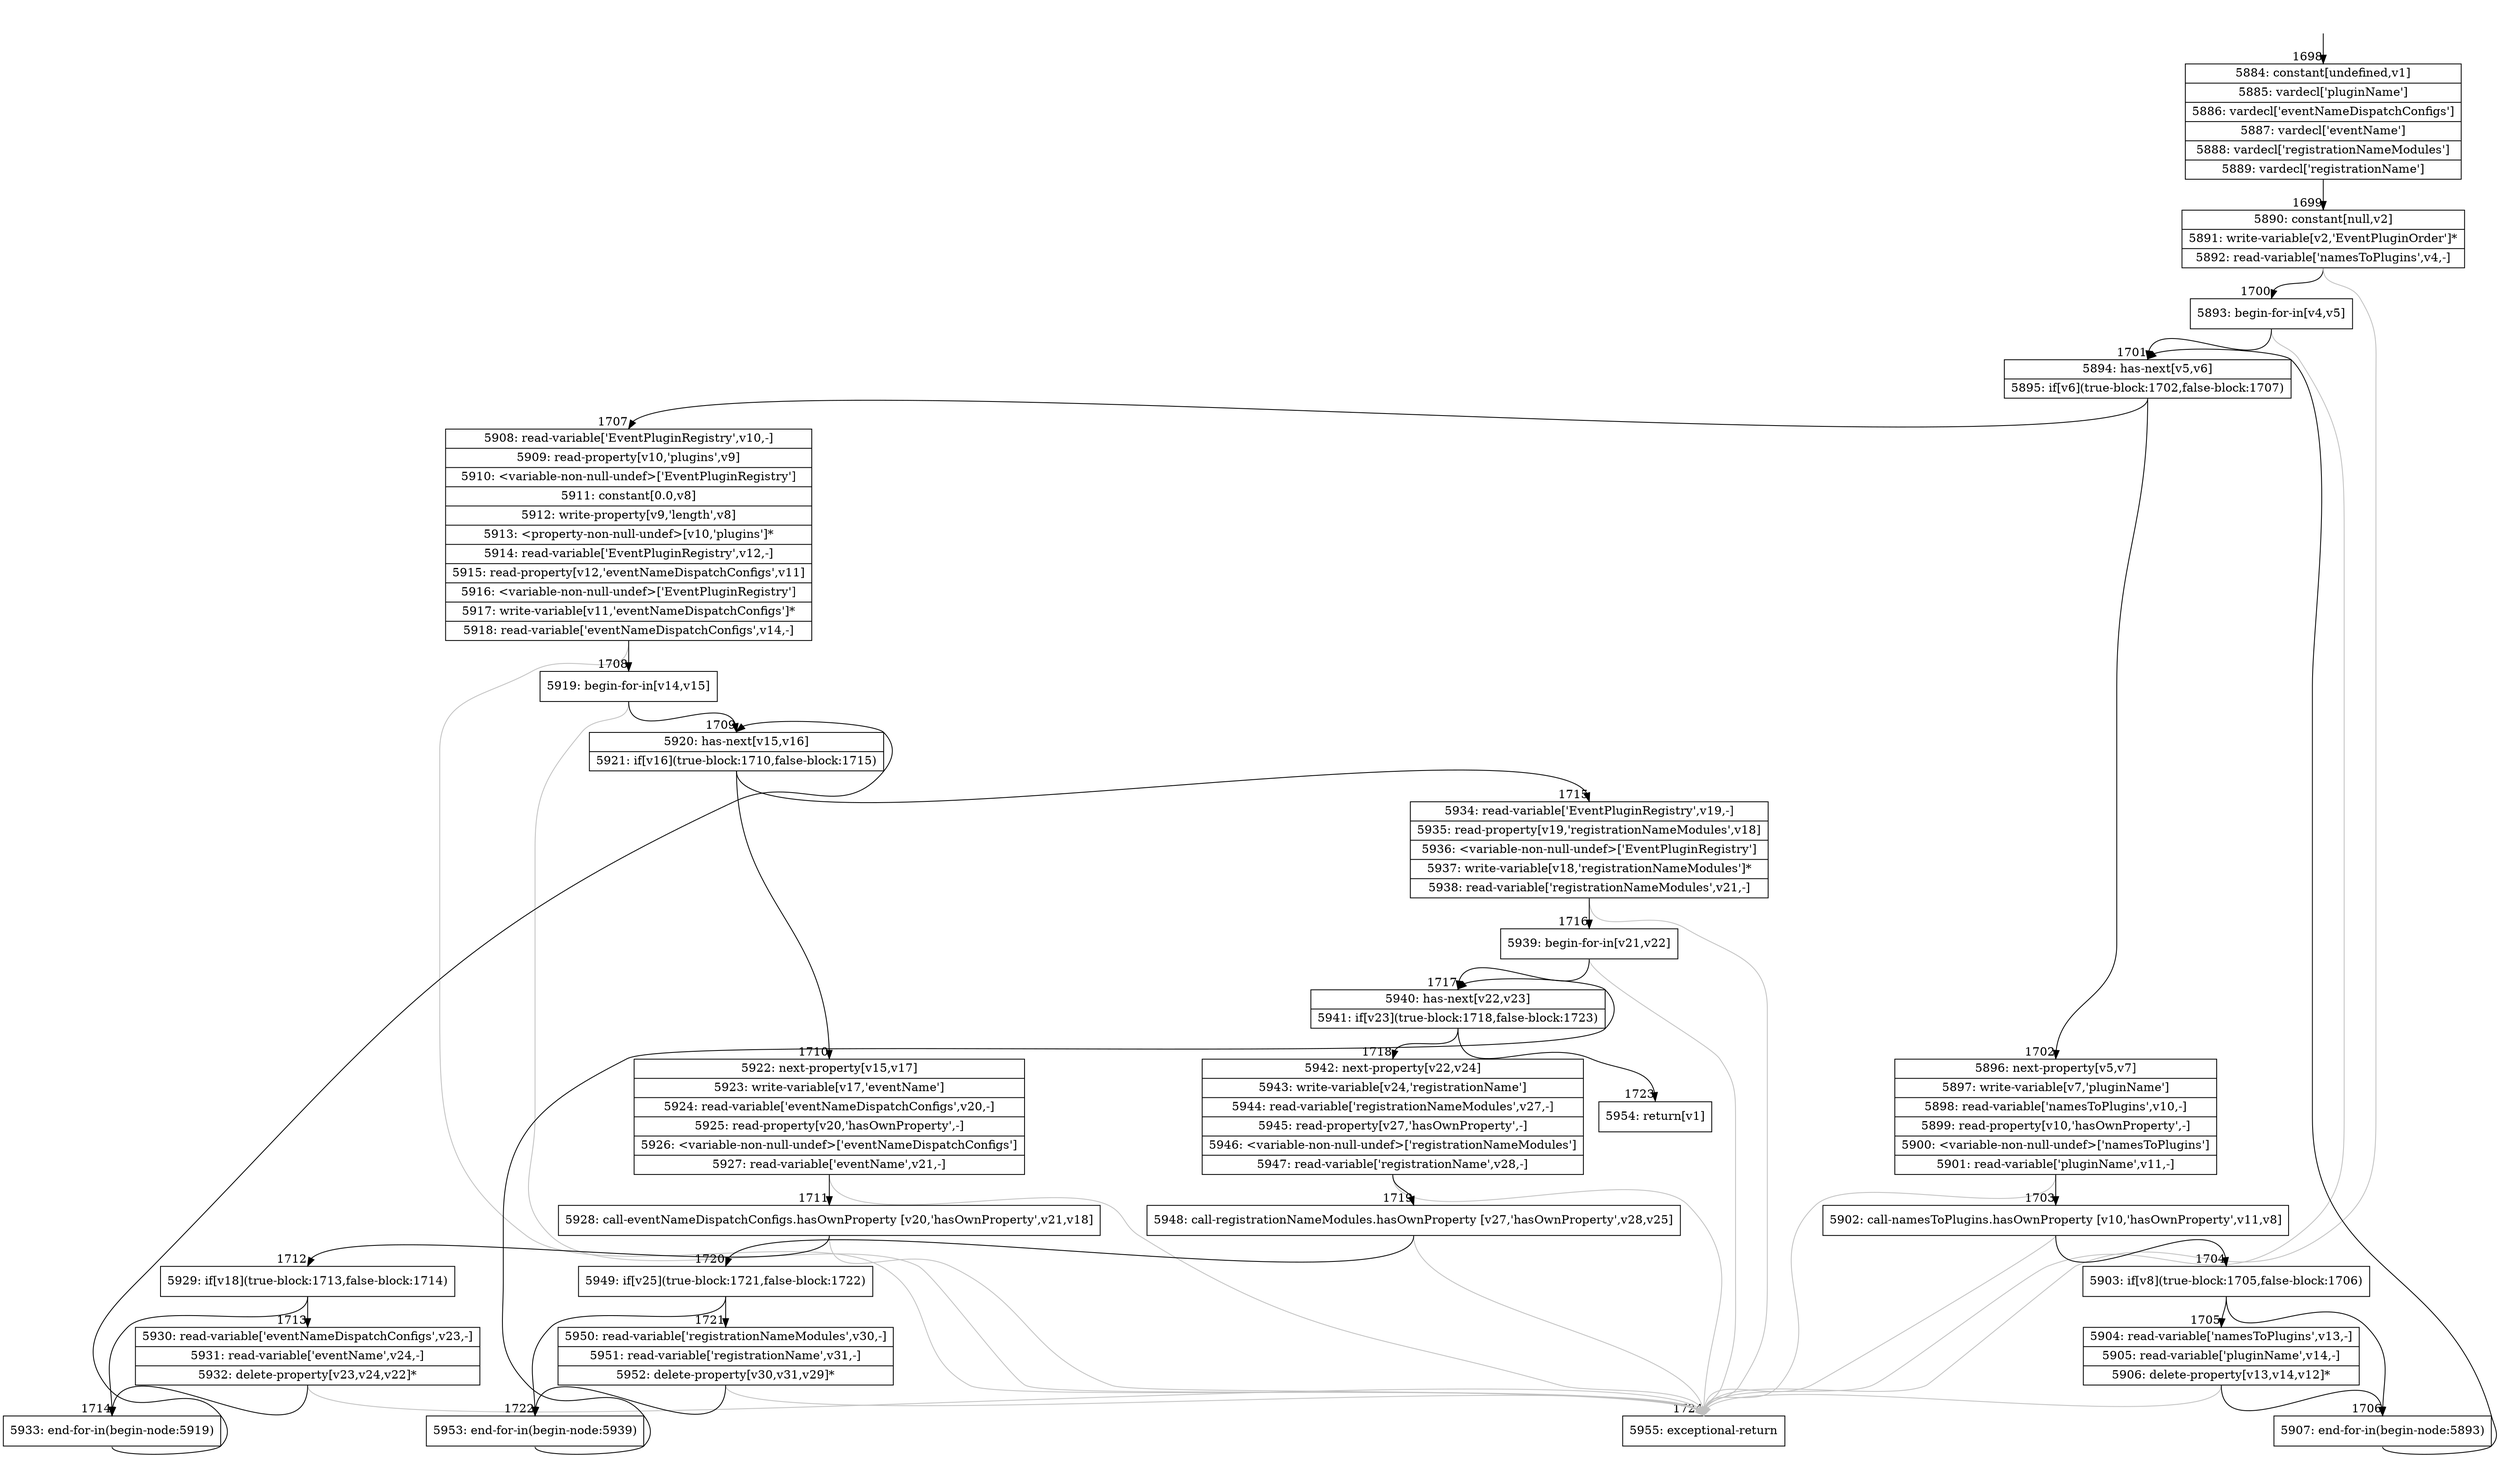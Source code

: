 digraph {
rankdir="TD"
BB_entry113[shape=none,label=""];
BB_entry113 -> BB1698 [tailport=s, headport=n, headlabel="    1698"]
BB1698 [shape=record label="{5884: constant[undefined,v1]|5885: vardecl['pluginName']|5886: vardecl['eventNameDispatchConfigs']|5887: vardecl['eventName']|5888: vardecl['registrationNameModules']|5889: vardecl['registrationName']}" ] 
BB1698 -> BB1699 [tailport=s, headport=n, headlabel="      1699"]
BB1699 [shape=record label="{5890: constant[null,v2]|5891: write-variable[v2,'EventPluginOrder']*|5892: read-variable['namesToPlugins',v4,-]}" ] 
BB1699 -> BB1700 [tailport=s, headport=n, headlabel="      1700"]
BB1699 -> BB1724 [tailport=s, headport=n, color=gray, headlabel="      1724"]
BB1700 [shape=record label="{5893: begin-for-in[v4,v5]}" ] 
BB1700 -> BB1701 [tailport=s, headport=n, headlabel="      1701"]
BB1700 -> BB1724 [tailport=s, headport=n, color=gray]
BB1701 [shape=record label="{5894: has-next[v5,v6]|5895: if[v6](true-block:1702,false-block:1707)}" ] 
BB1701 -> BB1702 [tailport=s, headport=n, headlabel="      1702"]
BB1701 -> BB1707 [tailport=s, headport=n, headlabel="      1707"]
BB1702 [shape=record label="{5896: next-property[v5,v7]|5897: write-variable[v7,'pluginName']|5898: read-variable['namesToPlugins',v10,-]|5899: read-property[v10,'hasOwnProperty',-]|5900: \<variable-non-null-undef\>['namesToPlugins']|5901: read-variable['pluginName',v11,-]}" ] 
BB1702 -> BB1703 [tailport=s, headport=n, headlabel="      1703"]
BB1702 -> BB1724 [tailport=s, headport=n, color=gray]
BB1703 [shape=record label="{5902: call-namesToPlugins.hasOwnProperty [v10,'hasOwnProperty',v11,v8]}" ] 
BB1703 -> BB1704 [tailport=s, headport=n, headlabel="      1704"]
BB1703 -> BB1724 [tailport=s, headport=n, color=gray]
BB1704 [shape=record label="{5903: if[v8](true-block:1705,false-block:1706)}" ] 
BB1704 -> BB1705 [tailport=s, headport=n, headlabel="      1705"]
BB1704 -> BB1706 [tailport=s, headport=n, headlabel="      1706"]
BB1705 [shape=record label="{5904: read-variable['namesToPlugins',v13,-]|5905: read-variable['pluginName',v14,-]|5906: delete-property[v13,v14,v12]*}" ] 
BB1705 -> BB1706 [tailport=s, headport=n]
BB1705 -> BB1724 [tailport=s, headport=n, color=gray]
BB1706 [shape=record label="{5907: end-for-in(begin-node:5893)}" ] 
BB1706 -> BB1701 [tailport=s, headport=n]
BB1707 [shape=record label="{5908: read-variable['EventPluginRegistry',v10,-]|5909: read-property[v10,'plugins',v9]|5910: \<variable-non-null-undef\>['EventPluginRegistry']|5911: constant[0.0,v8]|5912: write-property[v9,'length',v8]|5913: \<property-non-null-undef\>[v10,'plugins']*|5914: read-variable['EventPluginRegistry',v12,-]|5915: read-property[v12,'eventNameDispatchConfigs',v11]|5916: \<variable-non-null-undef\>['EventPluginRegistry']|5917: write-variable[v11,'eventNameDispatchConfigs']*|5918: read-variable['eventNameDispatchConfigs',v14,-]}" ] 
BB1707 -> BB1708 [tailport=s, headport=n, headlabel="      1708"]
BB1707 -> BB1724 [tailport=s, headport=n, color=gray]
BB1708 [shape=record label="{5919: begin-for-in[v14,v15]}" ] 
BB1708 -> BB1709 [tailport=s, headport=n, headlabel="      1709"]
BB1708 -> BB1724 [tailport=s, headport=n, color=gray]
BB1709 [shape=record label="{5920: has-next[v15,v16]|5921: if[v16](true-block:1710,false-block:1715)}" ] 
BB1709 -> BB1710 [tailport=s, headport=n, headlabel="      1710"]
BB1709 -> BB1715 [tailport=s, headport=n, headlabel="      1715"]
BB1710 [shape=record label="{5922: next-property[v15,v17]|5923: write-variable[v17,'eventName']|5924: read-variable['eventNameDispatchConfigs',v20,-]|5925: read-property[v20,'hasOwnProperty',-]|5926: \<variable-non-null-undef\>['eventNameDispatchConfigs']|5927: read-variable['eventName',v21,-]}" ] 
BB1710 -> BB1711 [tailport=s, headport=n, headlabel="      1711"]
BB1710 -> BB1724 [tailport=s, headport=n, color=gray]
BB1711 [shape=record label="{5928: call-eventNameDispatchConfigs.hasOwnProperty [v20,'hasOwnProperty',v21,v18]}" ] 
BB1711 -> BB1712 [tailport=s, headport=n, headlabel="      1712"]
BB1711 -> BB1724 [tailport=s, headport=n, color=gray]
BB1712 [shape=record label="{5929: if[v18](true-block:1713,false-block:1714)}" ] 
BB1712 -> BB1713 [tailport=s, headport=n, headlabel="      1713"]
BB1712 -> BB1714 [tailport=s, headport=n, headlabel="      1714"]
BB1713 [shape=record label="{5930: read-variable['eventNameDispatchConfigs',v23,-]|5931: read-variable['eventName',v24,-]|5932: delete-property[v23,v24,v22]*}" ] 
BB1713 -> BB1714 [tailport=s, headport=n]
BB1713 -> BB1724 [tailport=s, headport=n, color=gray]
BB1714 [shape=record label="{5933: end-for-in(begin-node:5919)}" ] 
BB1714 -> BB1709 [tailport=s, headport=n]
BB1715 [shape=record label="{5934: read-variable['EventPluginRegistry',v19,-]|5935: read-property[v19,'registrationNameModules',v18]|5936: \<variable-non-null-undef\>['EventPluginRegistry']|5937: write-variable[v18,'registrationNameModules']*|5938: read-variable['registrationNameModules',v21,-]}" ] 
BB1715 -> BB1716 [tailport=s, headport=n, headlabel="      1716"]
BB1715 -> BB1724 [tailport=s, headport=n, color=gray]
BB1716 [shape=record label="{5939: begin-for-in[v21,v22]}" ] 
BB1716 -> BB1717 [tailport=s, headport=n, headlabel="      1717"]
BB1716 -> BB1724 [tailport=s, headport=n, color=gray]
BB1717 [shape=record label="{5940: has-next[v22,v23]|5941: if[v23](true-block:1718,false-block:1723)}" ] 
BB1717 -> BB1718 [tailport=s, headport=n, headlabel="      1718"]
BB1717 -> BB1723 [tailport=s, headport=n, headlabel="      1723"]
BB1718 [shape=record label="{5942: next-property[v22,v24]|5943: write-variable[v24,'registrationName']|5944: read-variable['registrationNameModules',v27,-]|5945: read-property[v27,'hasOwnProperty',-]|5946: \<variable-non-null-undef\>['registrationNameModules']|5947: read-variable['registrationName',v28,-]}" ] 
BB1718 -> BB1719 [tailport=s, headport=n, headlabel="      1719"]
BB1718 -> BB1724 [tailport=s, headport=n, color=gray]
BB1719 [shape=record label="{5948: call-registrationNameModules.hasOwnProperty [v27,'hasOwnProperty',v28,v25]}" ] 
BB1719 -> BB1720 [tailport=s, headport=n, headlabel="      1720"]
BB1719 -> BB1724 [tailport=s, headport=n, color=gray]
BB1720 [shape=record label="{5949: if[v25](true-block:1721,false-block:1722)}" ] 
BB1720 -> BB1721 [tailport=s, headport=n, headlabel="      1721"]
BB1720 -> BB1722 [tailport=s, headport=n, headlabel="      1722"]
BB1721 [shape=record label="{5950: read-variable['registrationNameModules',v30,-]|5951: read-variable['registrationName',v31,-]|5952: delete-property[v30,v31,v29]*}" ] 
BB1721 -> BB1722 [tailport=s, headport=n]
BB1721 -> BB1724 [tailport=s, headport=n, color=gray]
BB1722 [shape=record label="{5953: end-for-in(begin-node:5939)}" ] 
BB1722 -> BB1717 [tailport=s, headport=n]
BB1723 [shape=record label="{5954: return[v1]}" ] 
BB1724 [shape=record label="{5955: exceptional-return}" ] 
//#$~ 3178
}
